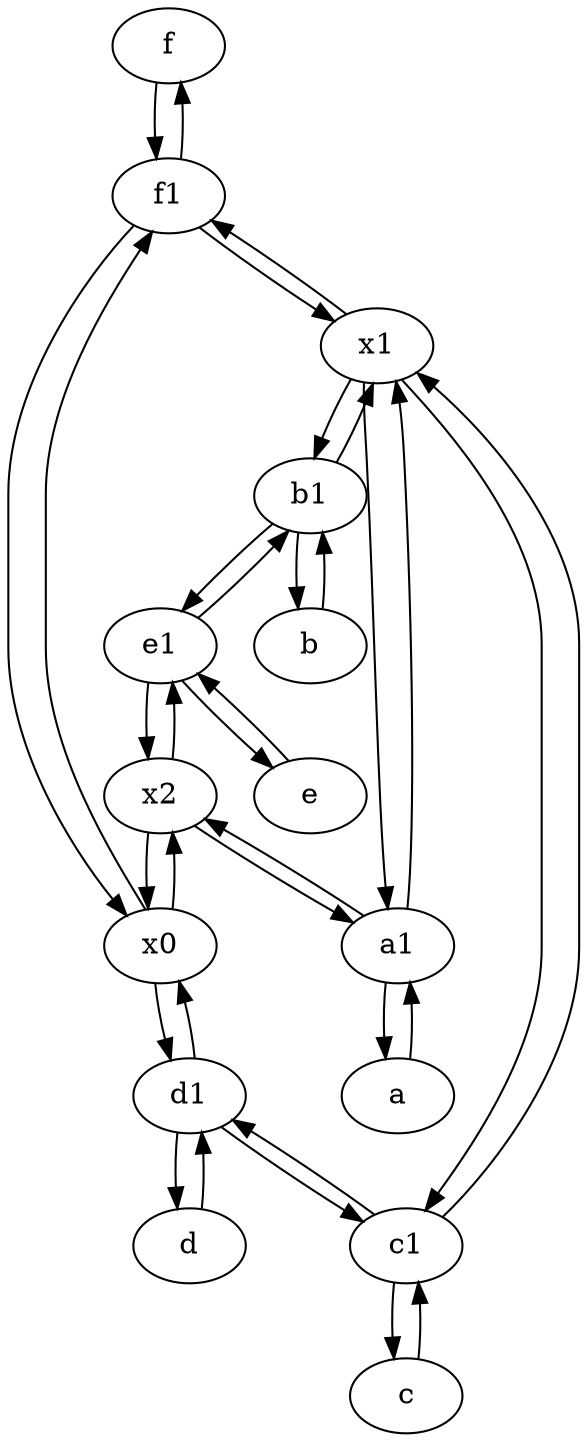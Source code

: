 digraph  {
	f [pos="15,45!"];
	f1;
	d [pos="20,30!"];
	c1 [pos="30,15!"];
	a1 [pos="40,15!"];
	x2;
	x0;
	b [pos="50,20!"];
	c [pos="20,10!"];
	e [pos="30,50!"];
	b1 [pos="45,20!"];
	x1;
	a [pos="40,10!"];
	d1 [pos="25,30!"];
	e1 [pos="25,45!"];
	c1 -> c;
	a1 -> x2;
	x2 -> a1;
	x2 -> x0;
	d -> d1;
	f -> f1;
	x1 -> a1;
	d1 -> c1;
	c -> c1;
	a -> a1;
	b1 -> e1;
	f1 -> f;
	x1 -> b1;
	c1 -> d1;
	x1 -> f1;
	e -> e1;
	e1 -> e;
	a1 -> a;
	b1 -> x1;
	x2 -> e1;
	f1 -> x0;
	e1 -> x2;
	d1 -> x0;
	d1 -> d;
	x1 -> c1;
	b -> b1;
	f1 -> x1;
	e1 -> b1;
	x0 -> f1;
	b1 -> b;
	x0 -> d1;
	c1 -> x1;
	a1 -> x1;
	x0 -> x2;

	}